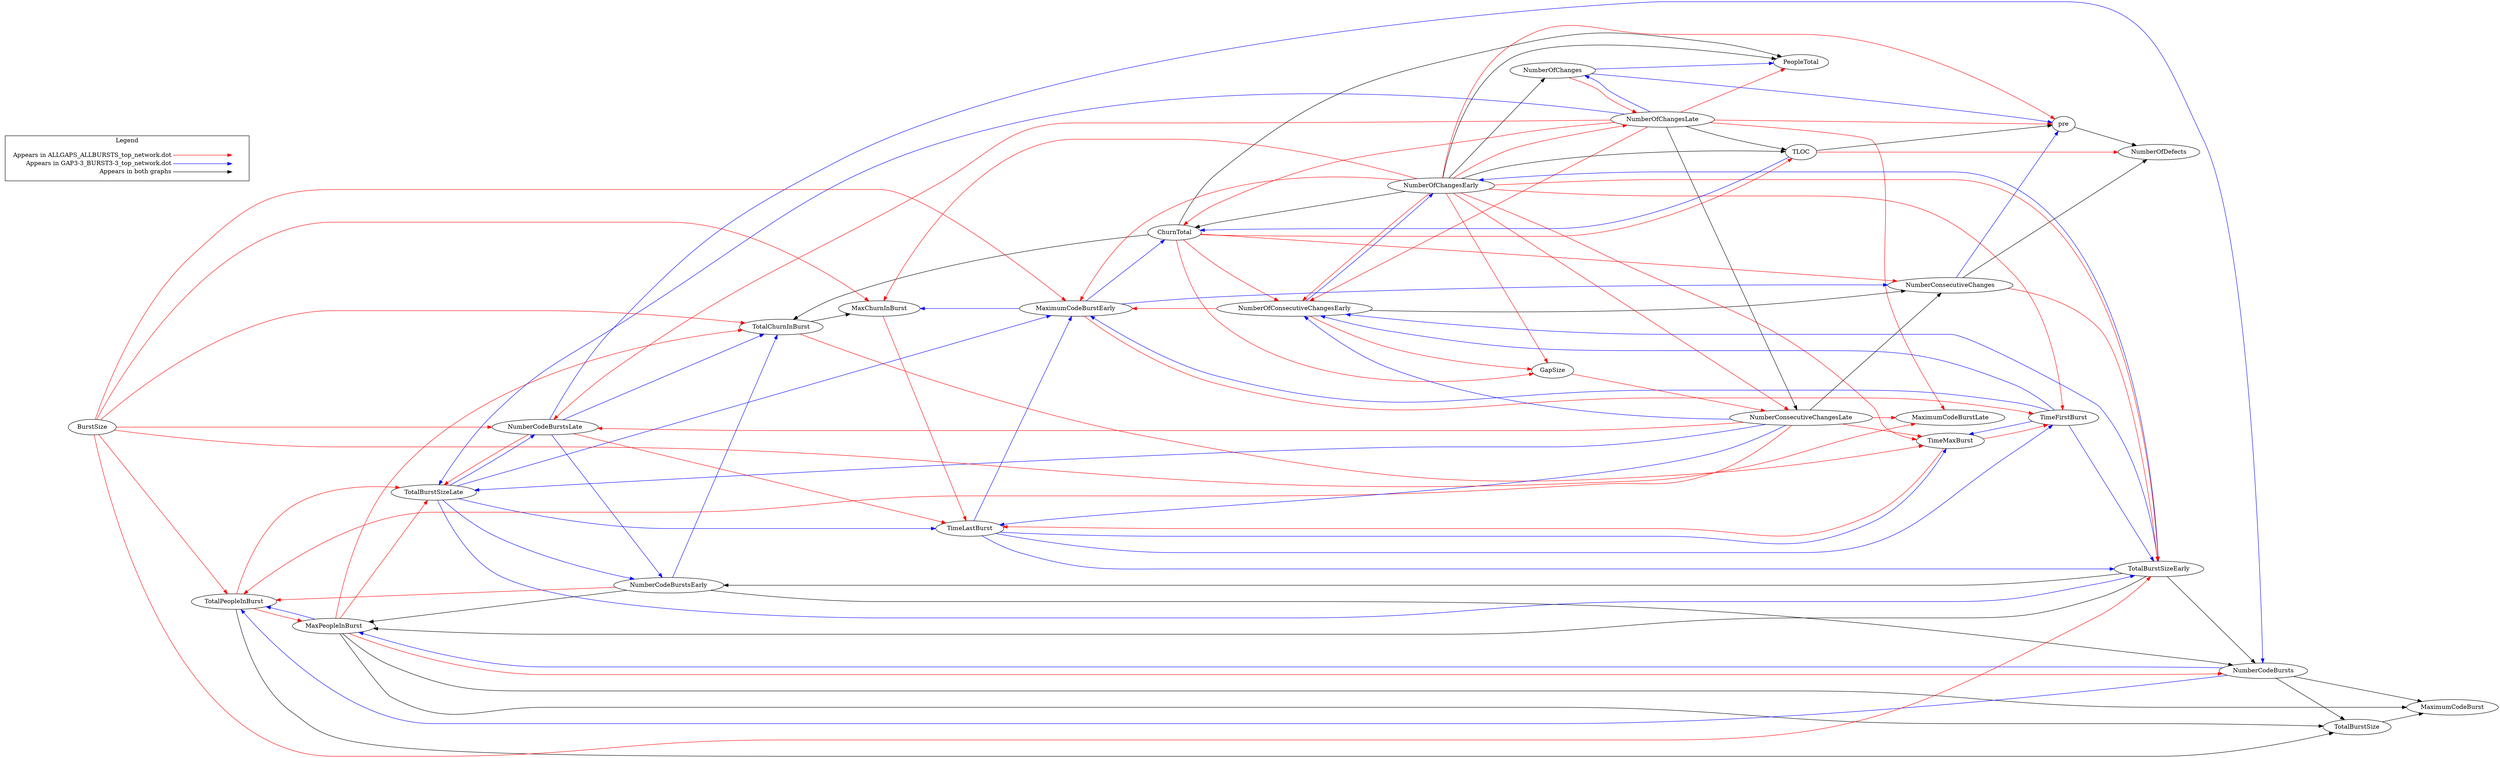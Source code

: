 digraph {
TotalPeopleInBurst -> MaxPeopleInBurst[color="red"];
TotalPeopleInBurst -> TotalBurstSizeLate[color="red"];
NumberOfChanges -> NumberOfChangesLate[color="red"];
MaxPeopleInBurst -> TotalBurstSizeLate[color="red"];
MaxPeopleInBurst -> TotalChurnInBurst[color="red"];
MaxPeopleInBurst -> NumberCodeBursts[color="red"];
NumberCodeBurstsLate -> TotalBurstSizeLate[color="red"];
NumberCodeBurstsLate -> TimeLastBurst[color="red"];
NumberOfChangesLate -> MaximumCodeBurstLate[color="red"];
NumberOfChangesLate -> NumberCodeBurstsLate[color="red"];
NumberOfChangesLate -> ChurnTotal[color="red"];
NumberOfChangesLate -> NumberOfConsecutiveChangesEarly[color="red"];
NumberOfChangesLate -> PeopleTotal[color="red"];
NumberOfChangesLate -> pre[color="red"];
NumberOfChangesEarly -> NumberOfChangesLate[color="red"];
NumberOfChangesEarly -> MaxChurnInBurst[color="red"];
NumberOfChangesEarly -> MaximumCodeBurstEarly[color="red"];
NumberOfChangesEarly -> TimeFirstBurst[color="red"];
NumberOfChangesEarly -> NumberOfConsecutiveChangesEarly[color="red"];
NumberOfChangesEarly -> NumberConsecutiveChangesLate[color="red"];
NumberOfChangesEarly -> TotalBurstSizeEarly[color="red"];
NumberOfChangesEarly -> TimeMaxBurst[color="red"];
NumberOfChangesEarly -> pre[color="red"];
NumberOfChangesEarly -> GapSize[color="red"];
MaxChurnInBurst -> TimeLastBurst[color="red"];
MaximumCodeBurstEarly -> TimeFirstBurst[color="red"];
NumberCodeBurstsEarly -> TotalPeopleInBurst[color="red"];
TotalChurnInBurst -> TimeMaxBurst[color="red"];
ChurnTotal -> NumberOfConsecutiveChangesEarly[color="red"];
ChurnTotal -> NumberConsecutiveChanges[color="red"];
ChurnTotal -> TLOC[color="red"];
ChurnTotal -> GapSize[color="red"];
NumberOfConsecutiveChangesEarly -> MaximumCodeBurstEarly[color="red"];
NumberOfConsecutiveChangesEarly -> GapSize[color="red"];
NumberConsecutiveChangesLate -> TotalPeopleInBurst[color="red"];
NumberConsecutiveChangesLate -> MaximumCodeBurstLate[color="red"];
NumberConsecutiveChangesLate -> NumberCodeBurstsLate[color="red"];
NumberConsecutiveChangesLate -> TimeMaxBurst[color="red"];
TimeMaxBurst -> TimeFirstBurst[color="red"];
TimeMaxBurst -> TimeLastBurst[color="red"];
NumberConsecutiveChanges -> TotalBurstSizeEarly[color="red"];
TLOC -> NumberOfDefects[color="red"];
GapSize -> NumberConsecutiveChangesLate[color="red"];
BurstSize -> TotalPeopleInBurst[color="red"];
BurstSize -> MaximumCodeBurstLate[color="red"];
BurstSize -> NumberCodeBurstsLate[color="red"];
BurstSize -> MaxChurnInBurst[color="red"];
BurstSize -> MaximumCodeBurstEarly[color="red"];
BurstSize -> TotalChurnInBurst[color="red"];
BurstSize -> TotalBurstSizeEarly[color="red"];
TotalPeopleInBurst -> TotalBurstSize[color="black"];
MaxPeopleInBurst -> MaximumCodeBurst[color="black"];
MaxPeopleInBurst -> TotalBurstSize[color="black"];
NumberOfChangesLate -> NumberConsecutiveChangesLate[color="black"];
NumberOfChangesLate -> TLOC[color="black"];
NumberOfChangesEarly -> NumberOfChanges[color="black"];
NumberOfChangesEarly -> ChurnTotal[color="black"];
NumberOfChangesEarly -> PeopleTotal[color="black"];
NumberOfChangesEarly -> TLOC[color="black"];
NumberCodeBurstsEarly -> MaxPeopleInBurst[color="black"];
NumberCodeBurstsEarly -> NumberCodeBursts[color="black"];
TotalChurnInBurst -> MaxChurnInBurst[color="black"];
ChurnTotal -> TotalChurnInBurst[color="black"];
ChurnTotal -> PeopleTotal[color="black"];
NumberOfConsecutiveChangesEarly -> NumberConsecutiveChanges[color="black"];
NumberConsecutiveChangesLate -> NumberConsecutiveChanges[color="black"];
TotalBurstSizeEarly -> MaxPeopleInBurst[color="black"];
TotalBurstSizeEarly -> NumberCodeBurstsEarly[color="black"];
TotalBurstSizeEarly -> NumberCodeBursts[color="black"];
TotalBurstSize -> MaximumCodeBurst[color="black"];
NumberConsecutiveChanges -> NumberOfDefects[color="black"];
NumberCodeBursts -> MaximumCodeBurst[color="black"];
NumberCodeBursts -> TotalBurstSize[color="black"];
pre -> NumberOfDefects[color="black"];
TLOC -> pre[color="black"];
NumberOfChanges -> PeopleTotal[color="blue"];
NumberOfChanges -> pre[color="blue"];
MaxPeopleInBurst -> TotalPeopleInBurst[color="blue"];
TotalBurstSizeLate -> NumberCodeBurstsLate[color="blue"];
TotalBurstSizeLate -> MaximumCodeBurstEarly[color="blue"];
TotalBurstSizeLate -> NumberCodeBurstsEarly[color="blue"];
TotalBurstSizeLate -> TotalBurstSizeEarly[color="blue"];
TotalBurstSizeLate -> TimeLastBurst[color="blue"];
NumberCodeBurstsLate -> NumberCodeBurstsEarly[color="blue"];
NumberCodeBurstsLate -> TotalChurnInBurst[color="blue"];
NumberCodeBurstsLate -> NumberCodeBursts[color="blue"];
NumberOfChangesLate -> NumberOfChanges[color="blue"];
NumberOfChangesLate -> TotalBurstSizeLate[color="blue"];
MaximumCodeBurstEarly -> MaxChurnInBurst[color="blue"];
MaximumCodeBurstEarly -> ChurnTotal[color="blue"];
MaximumCodeBurstEarly -> NumberConsecutiveChanges[color="blue"];
NumberCodeBurstsEarly -> TotalChurnInBurst[color="blue"];
TimeFirstBurst -> MaximumCodeBurstEarly[color="blue"];
TimeFirstBurst -> NumberOfConsecutiveChangesEarly[color="blue"];
TimeFirstBurst -> TotalBurstSizeEarly[color="blue"];
TimeFirstBurst -> TimeMaxBurst[color="blue"];
NumberOfConsecutiveChangesEarly -> NumberOfChangesEarly[color="blue"];
NumberConsecutiveChangesLate -> TotalBurstSizeLate[color="blue"];
NumberConsecutiveChangesLate -> NumberOfConsecutiveChangesEarly[color="blue"];
NumberConsecutiveChangesLate -> TimeLastBurst[color="blue"];
TotalBurstSizeEarly -> NumberOfChangesEarly[color="blue"];
TotalBurstSizeEarly -> NumberOfConsecutiveChangesEarly[color="blue"];
NumberConsecutiveChanges -> pre[color="blue"];
TimeLastBurst -> MaximumCodeBurstEarly[color="blue"];
TimeLastBurst -> TimeFirstBurst[color="blue"];
TimeLastBurst -> TotalBurstSizeEarly[color="blue"];
TimeLastBurst -> TimeMaxBurst[color="blue"];
NumberCodeBursts -> TotalPeopleInBurst[color="blue"];
NumberCodeBursts -> MaxPeopleInBurst[color="blue"];
TLOC -> ChurnTotal[color="blue"];

  rankdir=LR
  node [shape=plaintext]
  subgraph cluster_01 { 
    label = "Legend";
    key [label=<<table border="0" cellpadding="2" cellspacing="0" cellborder="0">
      <tr><td align="right" port="i1">Appears in ALLGAPS_ALLBURSTS_top_network.dot</td></tr>
      <tr><td align="right" port="i2">Appears in GAP3-3_BURST3-3_top_network.dot</td></tr>
      <tr><td align="right" port="i3">Appears in both graphs</td></tr>
      </table>>]
    key2 [label=<<table border="0" cellpadding="2" cellspacing="0" cellborder="0">
      <tr><td port="i1">&nbsp;</td></tr>
      <tr><td port="i2">&nbsp;</td></tr>
      <tr><td port="i3">&nbsp;</td></tr>
      </table>>]
    key:i1:e -> key2:i1:w [color=red]
    key:i2:e -> key2:i2:w [color=blue]
    key:i3:e -> key2:i3:w [color=black]
  }
}